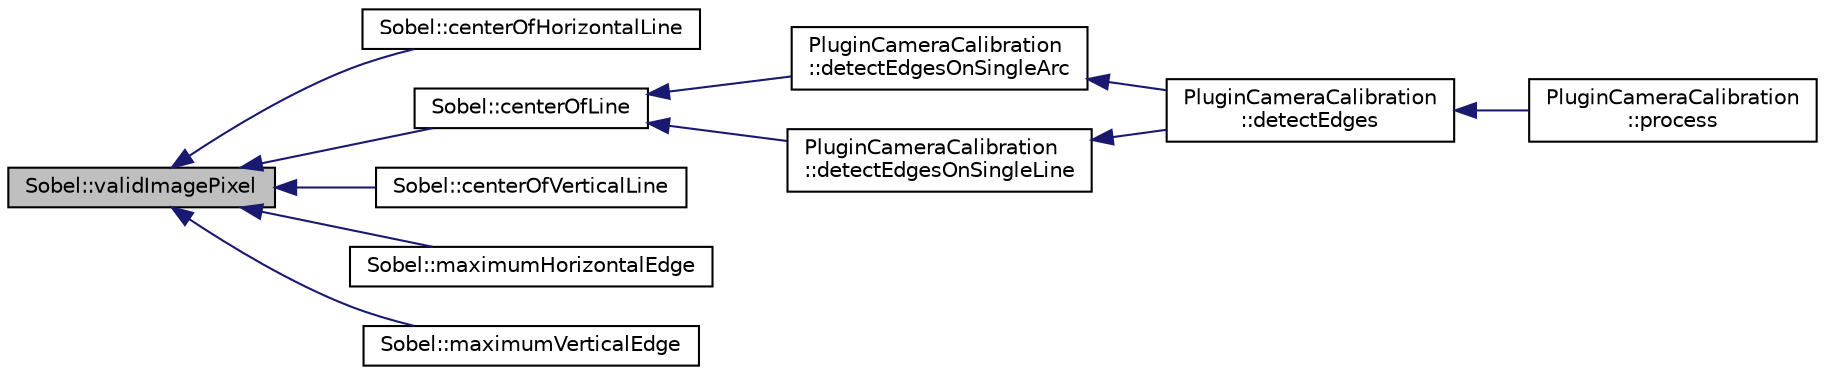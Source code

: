 digraph "Sobel::validImagePixel"
{
 // INTERACTIVE_SVG=YES
  edge [fontname="Helvetica",fontsize="10",labelfontname="Helvetica",labelfontsize="10"];
  node [fontname="Helvetica",fontsize="10",shape=record];
  rankdir="LR";
  Node1 [label="Sobel::validImagePixel",height=0.2,width=0.4,color="black", fillcolor="grey75", style="filled", fontcolor="black"];
  Node1 -> Node2 [dir="back",color="midnightblue",fontsize="10",style="solid",fontname="Helvetica"];
  Node2 [label="Sobel::centerOfHorizontalLine",height=0.2,width=0.4,color="black", fillcolor="white", style="filled",URL="$d4/df0/class_sobel.html#a82f460f86fe28743a2b5355404f7a466"];
  Node1 -> Node3 [dir="back",color="midnightblue",fontsize="10",style="solid",fontname="Helvetica"];
  Node3 [label="Sobel::centerOfLine",height=0.2,width=0.4,color="black", fillcolor="white", style="filled",URL="$d4/df0/class_sobel.html#aba362a4b79e05cd70f43dfdf65a34332"];
  Node3 -> Node4 [dir="back",color="midnightblue",fontsize="10",style="solid",fontname="Helvetica"];
  Node4 [label="PluginCameraCalibration\l::detectEdgesOnSingleArc",height=0.2,width=0.4,color="black", fillcolor="white", style="filled",URL="$d7/de5/class_plugin_camera_calibration.html#afbac6cc3f5801adbe2edc77d6e1da204"];
  Node4 -> Node5 [dir="back",color="midnightblue",fontsize="10",style="solid",fontname="Helvetica"];
  Node5 [label="PluginCameraCalibration\l::detectEdges",height=0.2,width=0.4,color="black", fillcolor="white", style="filled",URL="$d7/de5/class_plugin_camera_calibration.html#ad1b96969290257b3b52107f15bcd9ad7"];
  Node5 -> Node6 [dir="back",color="midnightblue",fontsize="10",style="solid",fontname="Helvetica"];
  Node6 [label="PluginCameraCalibration\l::process",height=0.2,width=0.4,color="black", fillcolor="white", style="filled",URL="$d7/de5/class_plugin_camera_calibration.html#a23662c330318774c564d6ff792aa07b1"];
  Node3 -> Node7 [dir="back",color="midnightblue",fontsize="10",style="solid",fontname="Helvetica"];
  Node7 [label="PluginCameraCalibration\l::detectEdgesOnSingleLine",height=0.2,width=0.4,color="black", fillcolor="white", style="filled",URL="$d7/de5/class_plugin_camera_calibration.html#addebc26a36e8bace70b4fc29c3f1849b"];
  Node7 -> Node5 [dir="back",color="midnightblue",fontsize="10",style="solid",fontname="Helvetica"];
  Node1 -> Node8 [dir="back",color="midnightblue",fontsize="10",style="solid",fontname="Helvetica"];
  Node8 [label="Sobel::centerOfVerticalLine",height=0.2,width=0.4,color="black", fillcolor="white", style="filled",URL="$d4/df0/class_sobel.html#a823e333b88f56ffd1e12252970384aac"];
  Node1 -> Node9 [dir="back",color="midnightblue",fontsize="10",style="solid",fontname="Helvetica"];
  Node9 [label="Sobel::maximumHorizontalEdge",height=0.2,width=0.4,color="black", fillcolor="white", style="filled",URL="$d4/df0/class_sobel.html#a8b10f5bb1af99a365954c9005d26064c"];
  Node1 -> Node10 [dir="back",color="midnightblue",fontsize="10",style="solid",fontname="Helvetica"];
  Node10 [label="Sobel::maximumVerticalEdge",height=0.2,width=0.4,color="black", fillcolor="white", style="filled",URL="$d4/df0/class_sobel.html#a06ddd1056292229ac7c772a2897b87f7"];
}
